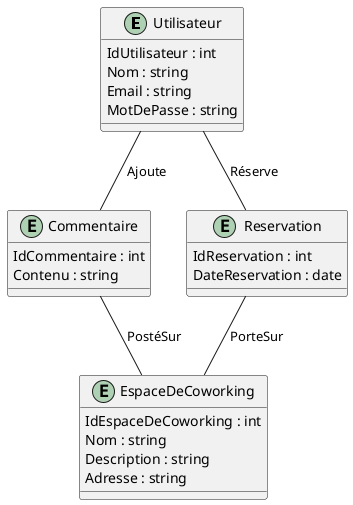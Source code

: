 @startuml

entity Utilisateur {
  IdUtilisateur : int
  Nom : string
  Email : string
  MotDePasse : string
}

entity EspaceDeCoworking {
  IdEspaceDeCoworking : int
  Nom : string
  Description : string
  Adresse : string
}

entity Commentaire {
  IdCommentaire : int
  Contenu : string
}

entity Reservation {
  IdReservation : int
  DateReservation : date
}

Utilisateur -- Commentaire : Ajoute
Utilisateur -- Reservation : Réserve
Commentaire -- EspaceDeCoworking : PostéSur
Reservation -- EspaceDeCoworking : PorteSur

@enduml
